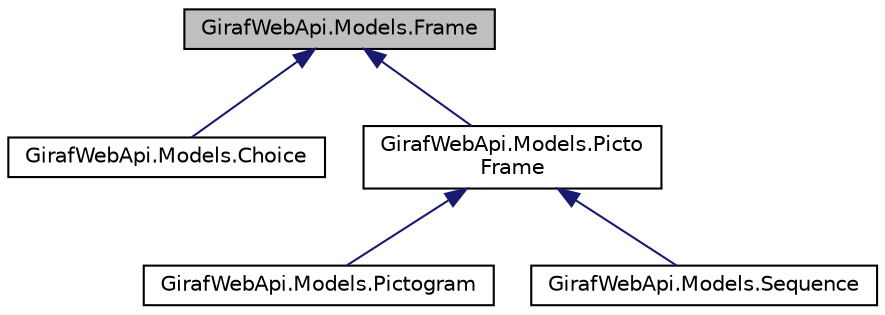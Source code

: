 digraph "GirafWebApi.Models.Frame"
{
  edge [fontname="Helvetica",fontsize="10",labelfontname="Helvetica",labelfontsize="10"];
  node [fontname="Helvetica",fontsize="10",shape=record];
  Node1 [label="GirafWebApi.Models.Frame",height=0.2,width=0.4,color="black", fillcolor="grey75", style="filled", fontcolor="black"];
  Node1 -> Node2 [dir="back",color="midnightblue",fontsize="10",style="solid",fontname="Helvetica"];
  Node2 [label="GirafWebApi.Models.Choice",height=0.2,width=0.4,color="black", fillcolor="white", style="filled",URL="$classGirafWebApi_1_1Models_1_1Choice.html"];
  Node1 -> Node3 [dir="back",color="midnightblue",fontsize="10",style="solid",fontname="Helvetica"];
  Node3 [label="GirafWebApi.Models.Picto\lFrame",height=0.2,width=0.4,color="black", fillcolor="white", style="filled",URL="$classGirafWebApi_1_1Models_1_1PictoFrame.html"];
  Node3 -> Node4 [dir="back",color="midnightblue",fontsize="10",style="solid",fontname="Helvetica"];
  Node4 [label="GirafWebApi.Models.Pictogram",height=0.2,width=0.4,color="black", fillcolor="white", style="filled",URL="$classGirafWebApi_1_1Models_1_1Pictogram.html"];
  Node3 -> Node5 [dir="back",color="midnightblue",fontsize="10",style="solid",fontname="Helvetica"];
  Node5 [label="GirafWebApi.Models.Sequence",height=0.2,width=0.4,color="black", fillcolor="white", style="filled",URL="$classGirafWebApi_1_1Models_1_1Sequence.html"];
}
